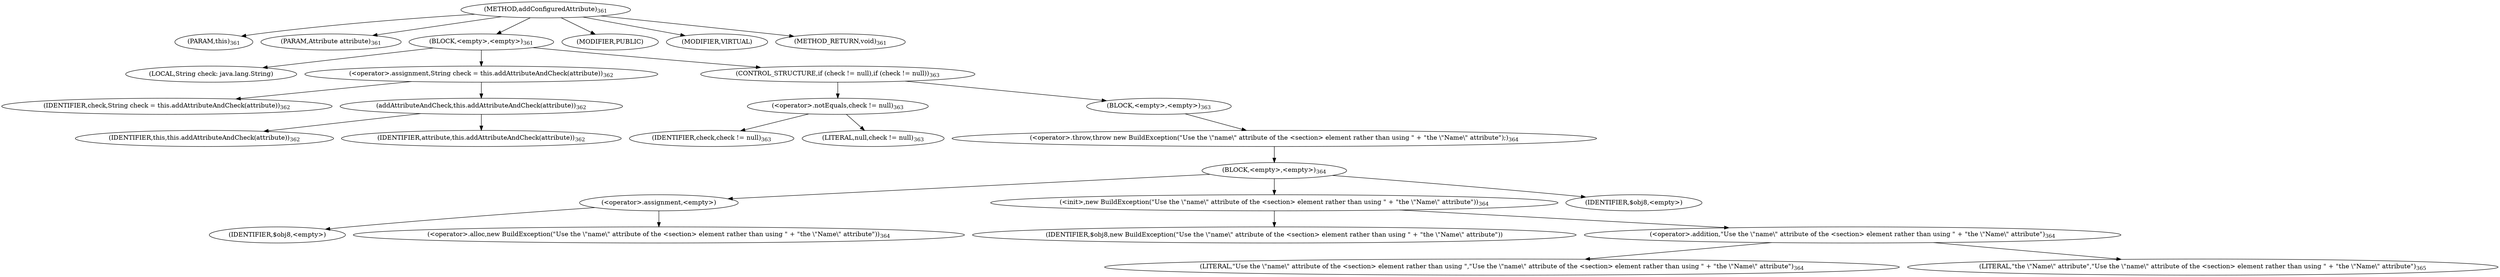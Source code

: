 digraph "addConfiguredAttribute" {  
"719" [label = <(METHOD,addConfiguredAttribute)<SUB>361</SUB>> ]
"40" [label = <(PARAM,this)<SUB>361</SUB>> ]
"720" [label = <(PARAM,Attribute attribute)<SUB>361</SUB>> ]
"721" [label = <(BLOCK,&lt;empty&gt;,&lt;empty&gt;)<SUB>361</SUB>> ]
"722" [label = <(LOCAL,String check: java.lang.String)> ]
"723" [label = <(&lt;operator&gt;.assignment,String check = this.addAttributeAndCheck(attribute))<SUB>362</SUB>> ]
"724" [label = <(IDENTIFIER,check,String check = this.addAttributeAndCheck(attribute))<SUB>362</SUB>> ]
"725" [label = <(addAttributeAndCheck,this.addAttributeAndCheck(attribute))<SUB>362</SUB>> ]
"39" [label = <(IDENTIFIER,this,this.addAttributeAndCheck(attribute))<SUB>362</SUB>> ]
"726" [label = <(IDENTIFIER,attribute,this.addAttributeAndCheck(attribute))<SUB>362</SUB>> ]
"727" [label = <(CONTROL_STRUCTURE,if (check != null),if (check != null))<SUB>363</SUB>> ]
"728" [label = <(&lt;operator&gt;.notEquals,check != null)<SUB>363</SUB>> ]
"729" [label = <(IDENTIFIER,check,check != null)<SUB>363</SUB>> ]
"730" [label = <(LITERAL,null,check != null)<SUB>363</SUB>> ]
"731" [label = <(BLOCK,&lt;empty&gt;,&lt;empty&gt;)<SUB>363</SUB>> ]
"732" [label = <(&lt;operator&gt;.throw,throw new BuildException(&quot;Use the \&quot;name\&quot; attribute of the &lt;section&gt; element rather than using &quot; + &quot;the \&quot;Name\&quot; attribute&quot;);)<SUB>364</SUB>> ]
"733" [label = <(BLOCK,&lt;empty&gt;,&lt;empty&gt;)<SUB>364</SUB>> ]
"734" [label = <(&lt;operator&gt;.assignment,&lt;empty&gt;)> ]
"735" [label = <(IDENTIFIER,$obj8,&lt;empty&gt;)> ]
"736" [label = <(&lt;operator&gt;.alloc,new BuildException(&quot;Use the \&quot;name\&quot; attribute of the &lt;section&gt; element rather than using &quot; + &quot;the \&quot;Name\&quot; attribute&quot;))<SUB>364</SUB>> ]
"737" [label = <(&lt;init&gt;,new BuildException(&quot;Use the \&quot;name\&quot; attribute of the &lt;section&gt; element rather than using &quot; + &quot;the \&quot;Name\&quot; attribute&quot;))<SUB>364</SUB>> ]
"738" [label = <(IDENTIFIER,$obj8,new BuildException(&quot;Use the \&quot;name\&quot; attribute of the &lt;section&gt; element rather than using &quot; + &quot;the \&quot;Name\&quot; attribute&quot;))> ]
"739" [label = <(&lt;operator&gt;.addition,&quot;Use the \&quot;name\&quot; attribute of the &lt;section&gt; element rather than using &quot; + &quot;the \&quot;Name\&quot; attribute&quot;)<SUB>364</SUB>> ]
"740" [label = <(LITERAL,&quot;Use the \&quot;name\&quot; attribute of the &lt;section&gt; element rather than using &quot;,&quot;Use the \&quot;name\&quot; attribute of the &lt;section&gt; element rather than using &quot; + &quot;the \&quot;Name\&quot; attribute&quot;)<SUB>364</SUB>> ]
"741" [label = <(LITERAL,&quot;the \&quot;Name\&quot; attribute&quot;,&quot;Use the \&quot;name\&quot; attribute of the &lt;section&gt; element rather than using &quot; + &quot;the \&quot;Name\&quot; attribute&quot;)<SUB>365</SUB>> ]
"742" [label = <(IDENTIFIER,$obj8,&lt;empty&gt;)> ]
"743" [label = <(MODIFIER,PUBLIC)> ]
"744" [label = <(MODIFIER,VIRTUAL)> ]
"745" [label = <(METHOD_RETURN,void)<SUB>361</SUB>> ]
  "719" -> "40" 
  "719" -> "720" 
  "719" -> "721" 
  "719" -> "743" 
  "719" -> "744" 
  "719" -> "745" 
  "721" -> "722" 
  "721" -> "723" 
  "721" -> "727" 
  "723" -> "724" 
  "723" -> "725" 
  "725" -> "39" 
  "725" -> "726" 
  "727" -> "728" 
  "727" -> "731" 
  "728" -> "729" 
  "728" -> "730" 
  "731" -> "732" 
  "732" -> "733" 
  "733" -> "734" 
  "733" -> "737" 
  "733" -> "742" 
  "734" -> "735" 
  "734" -> "736" 
  "737" -> "738" 
  "737" -> "739" 
  "739" -> "740" 
  "739" -> "741" 
}
